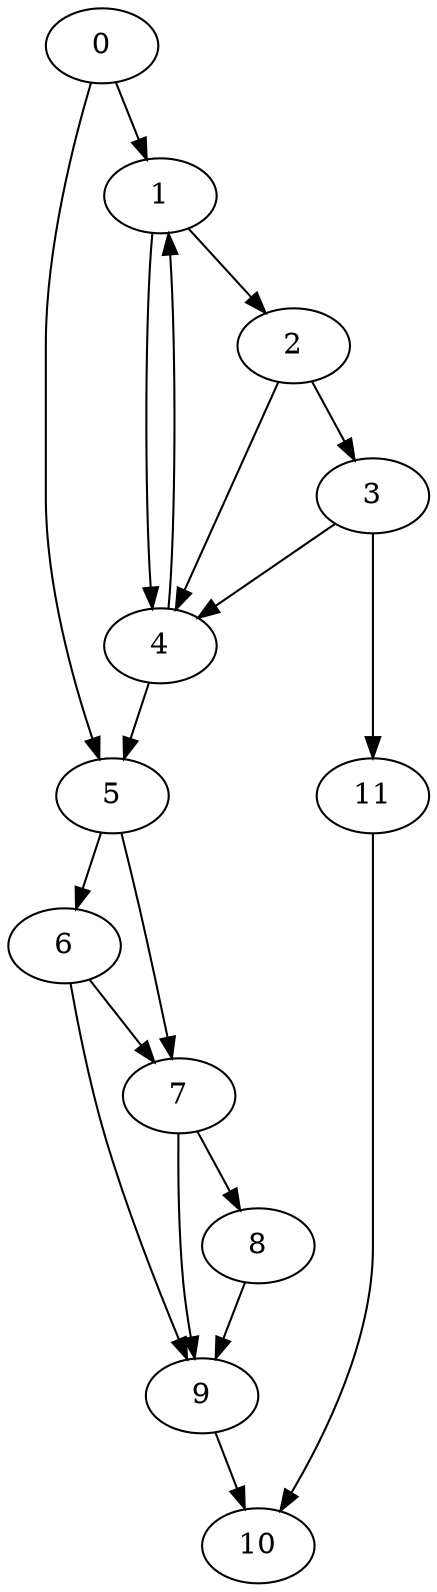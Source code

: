 digraph {
	0
	1
	2
	3
	4
	5
	6
	7
	8
	9
	10
	11
	2 -> 3
	1 -> 4
	2 -> 4
	3 -> 4
	5 -> 6
	7 -> 8
	8 -> 9
	6 -> 9
	7 -> 9
	0 -> 1
	4 -> 1
	1 -> 2
	0 -> 5
	4 -> 5
	5 -> 7
	6 -> 7
	9 -> 10
	11 -> 10
	3 -> 11
}
